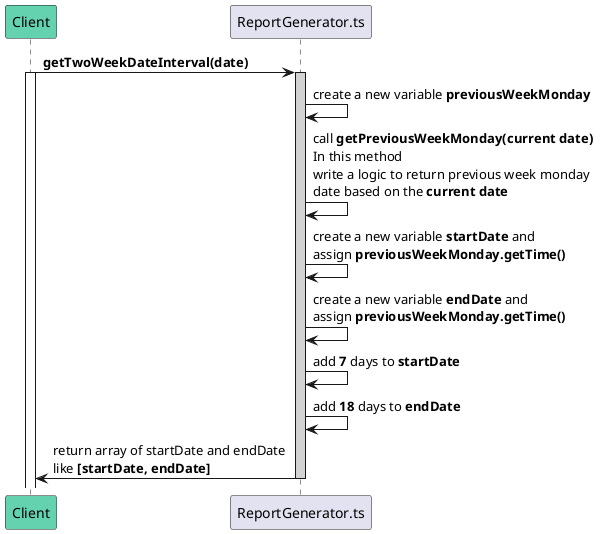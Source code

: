 @startuml getTwoWeekDateInterval
participant Client #64D1AF
participant ReportGenerator.ts

Client -> ReportGenerator.ts : **getTwoWeekDateInterval(date)**
activate ReportGenerator.ts #D3D3D3
activate Client

ReportGenerator.ts -> ReportGenerator.ts: create a new variable **previousWeekMonday**
ReportGenerator.ts -> ReportGenerator.ts: call **getPreviousWeekMonday(current date)** \nIn this method \nwrite a logic to return previous week monday \ndate based on the **current date**

ReportGenerator.ts -> ReportGenerator.ts: create a new variable **startDate** and \nassign **previousWeekMonday.getTime()**
ReportGenerator.ts -> ReportGenerator.ts: create a new variable **endDate** and \nassign **previousWeekMonday.getTime()**

ReportGenerator.ts -> ReportGenerator.ts: add **7** days to **startDate**
ReportGenerator.ts -> ReportGenerator.ts: add **18** days to **endDate**

ReportGenerator.ts -> Client: return array of startDate and endDate \nlike **[startDate, endDate]**
deactivate ReportGenerator.ts
@enduml
